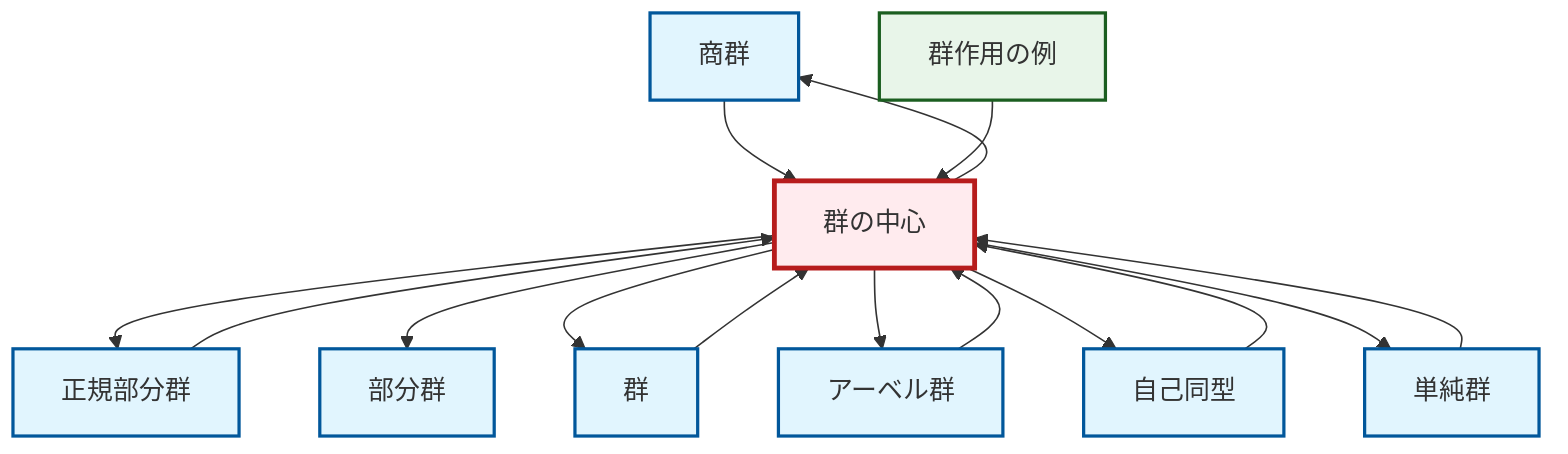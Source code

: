 graph TD
    classDef definition fill:#e1f5fe,stroke:#01579b,stroke-width:2px
    classDef theorem fill:#f3e5f5,stroke:#4a148c,stroke-width:2px
    classDef axiom fill:#fff3e0,stroke:#e65100,stroke-width:2px
    classDef example fill:#e8f5e9,stroke:#1b5e20,stroke-width:2px
    classDef current fill:#ffebee,stroke:#b71c1c,stroke-width:3px
    def-quotient-group["商群"]:::definition
    def-subgroup["部分群"]:::definition
    ex-group-action-examples["群作用の例"]:::example
    def-group["群"]:::definition
    def-normal-subgroup["正規部分群"]:::definition
    def-automorphism["自己同型"]:::definition
    def-abelian-group["アーベル群"]:::definition
    def-center-of-group["群の中心"]:::definition
    def-simple-group["単純群"]:::definition
    def-abelian-group --> def-center-of-group
    def-center-of-group --> def-normal-subgroup
    def-quotient-group --> def-center-of-group
    def-center-of-group --> def-subgroup
    def-automorphism --> def-center-of-group
    def-center-of-group --> def-group
    def-center-of-group --> def-abelian-group
    ex-group-action-examples --> def-center-of-group
    def-center-of-group --> def-automorphism
    def-center-of-group --> def-quotient-group
    def-center-of-group --> def-simple-group
    def-normal-subgroup --> def-center-of-group
    def-group --> def-center-of-group
    def-simple-group --> def-center-of-group
    class def-center-of-group current